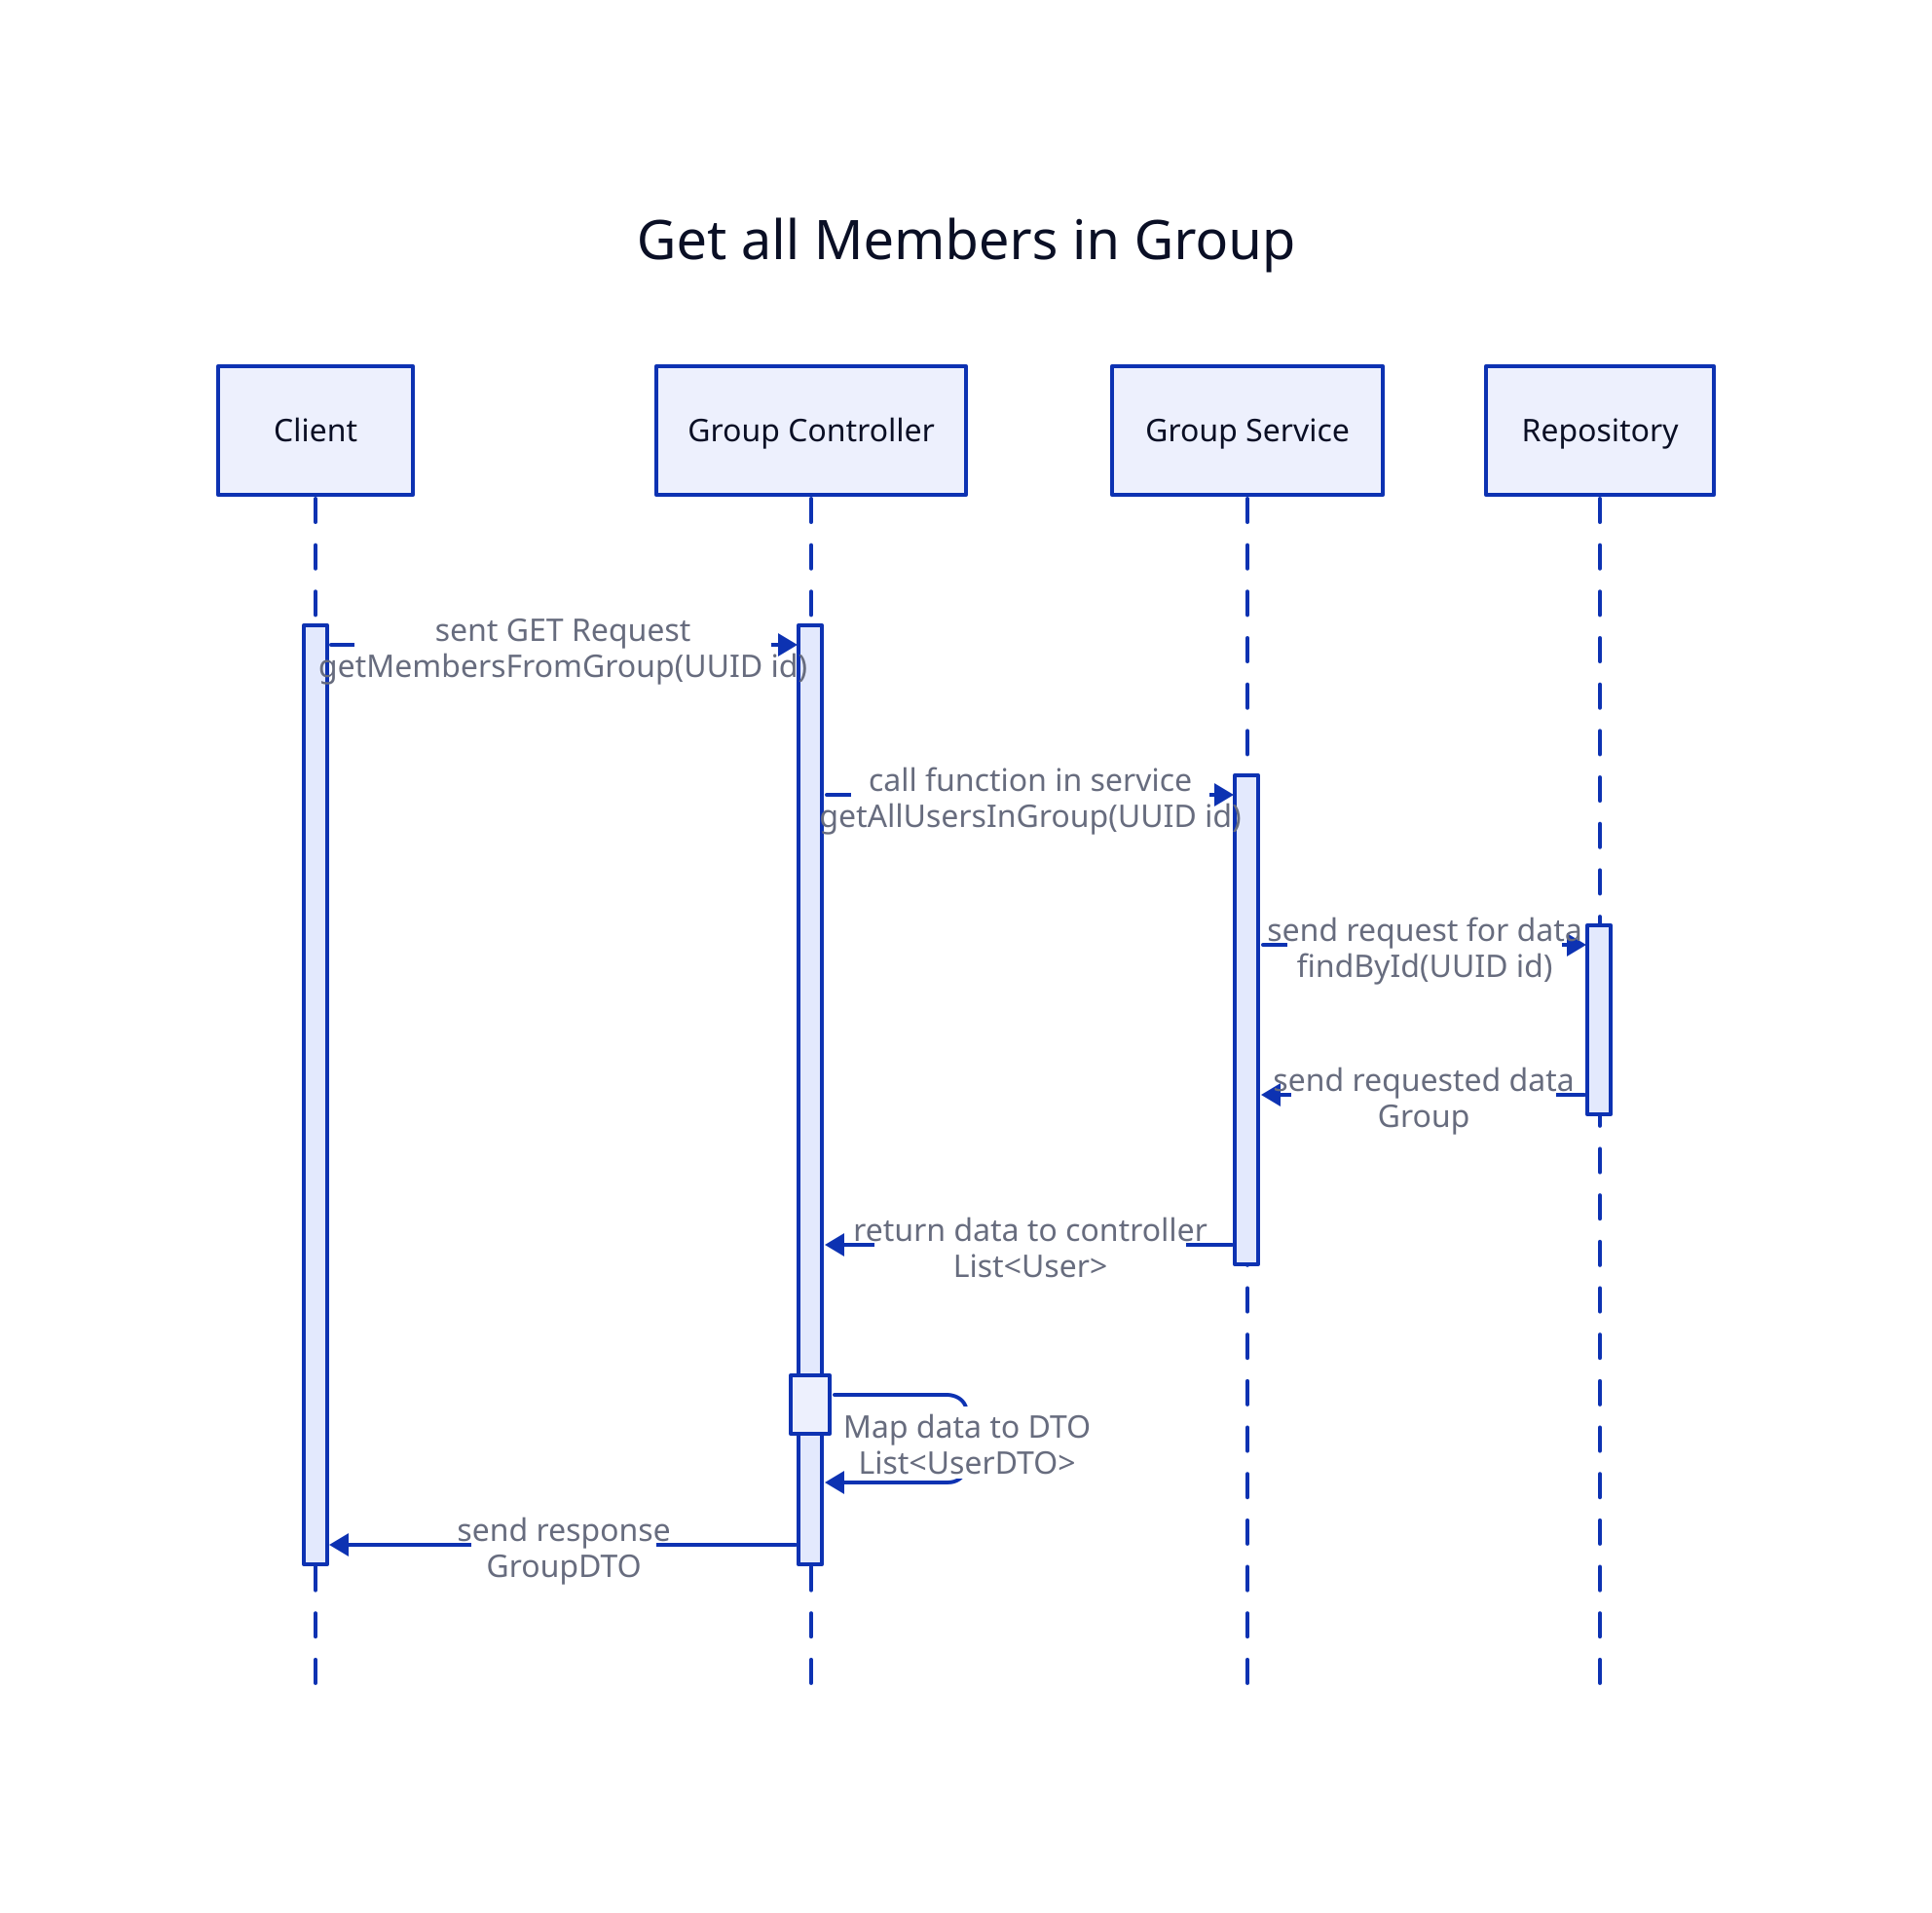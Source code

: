 Get all Members in Group: {
  shape: sequence_diagram
  style.bold: true

  client: Client {
    style.bold: true
  }
  controller: Group Controller {
    style.bold: true
  }
  service: Group Service {
    style.bold: true
  }
  repository: Repository {
    style.bold: true
  }

  client.request -> controller.endpoint: "sent GET Request\ngetMembersFromGroup(UUID id)"
  controller.endpoint -> service.function: "call function in service\ngetAllUsersInGroup(UUID id)"
  service.function -> repository.query: "send request for data\nfindById(UUID id)"
  repository.query -> service.function: "send requested data\nGroup"
  service.function -> controller.endpoint: "return data to controller\nList<User>"
  controller.endpoint.mapper -> controller.endpoint: "Map data to DTO\nList<UserDTO>"
  controller.endpoint -> client.request: "send response\nGroupDTO"
}
